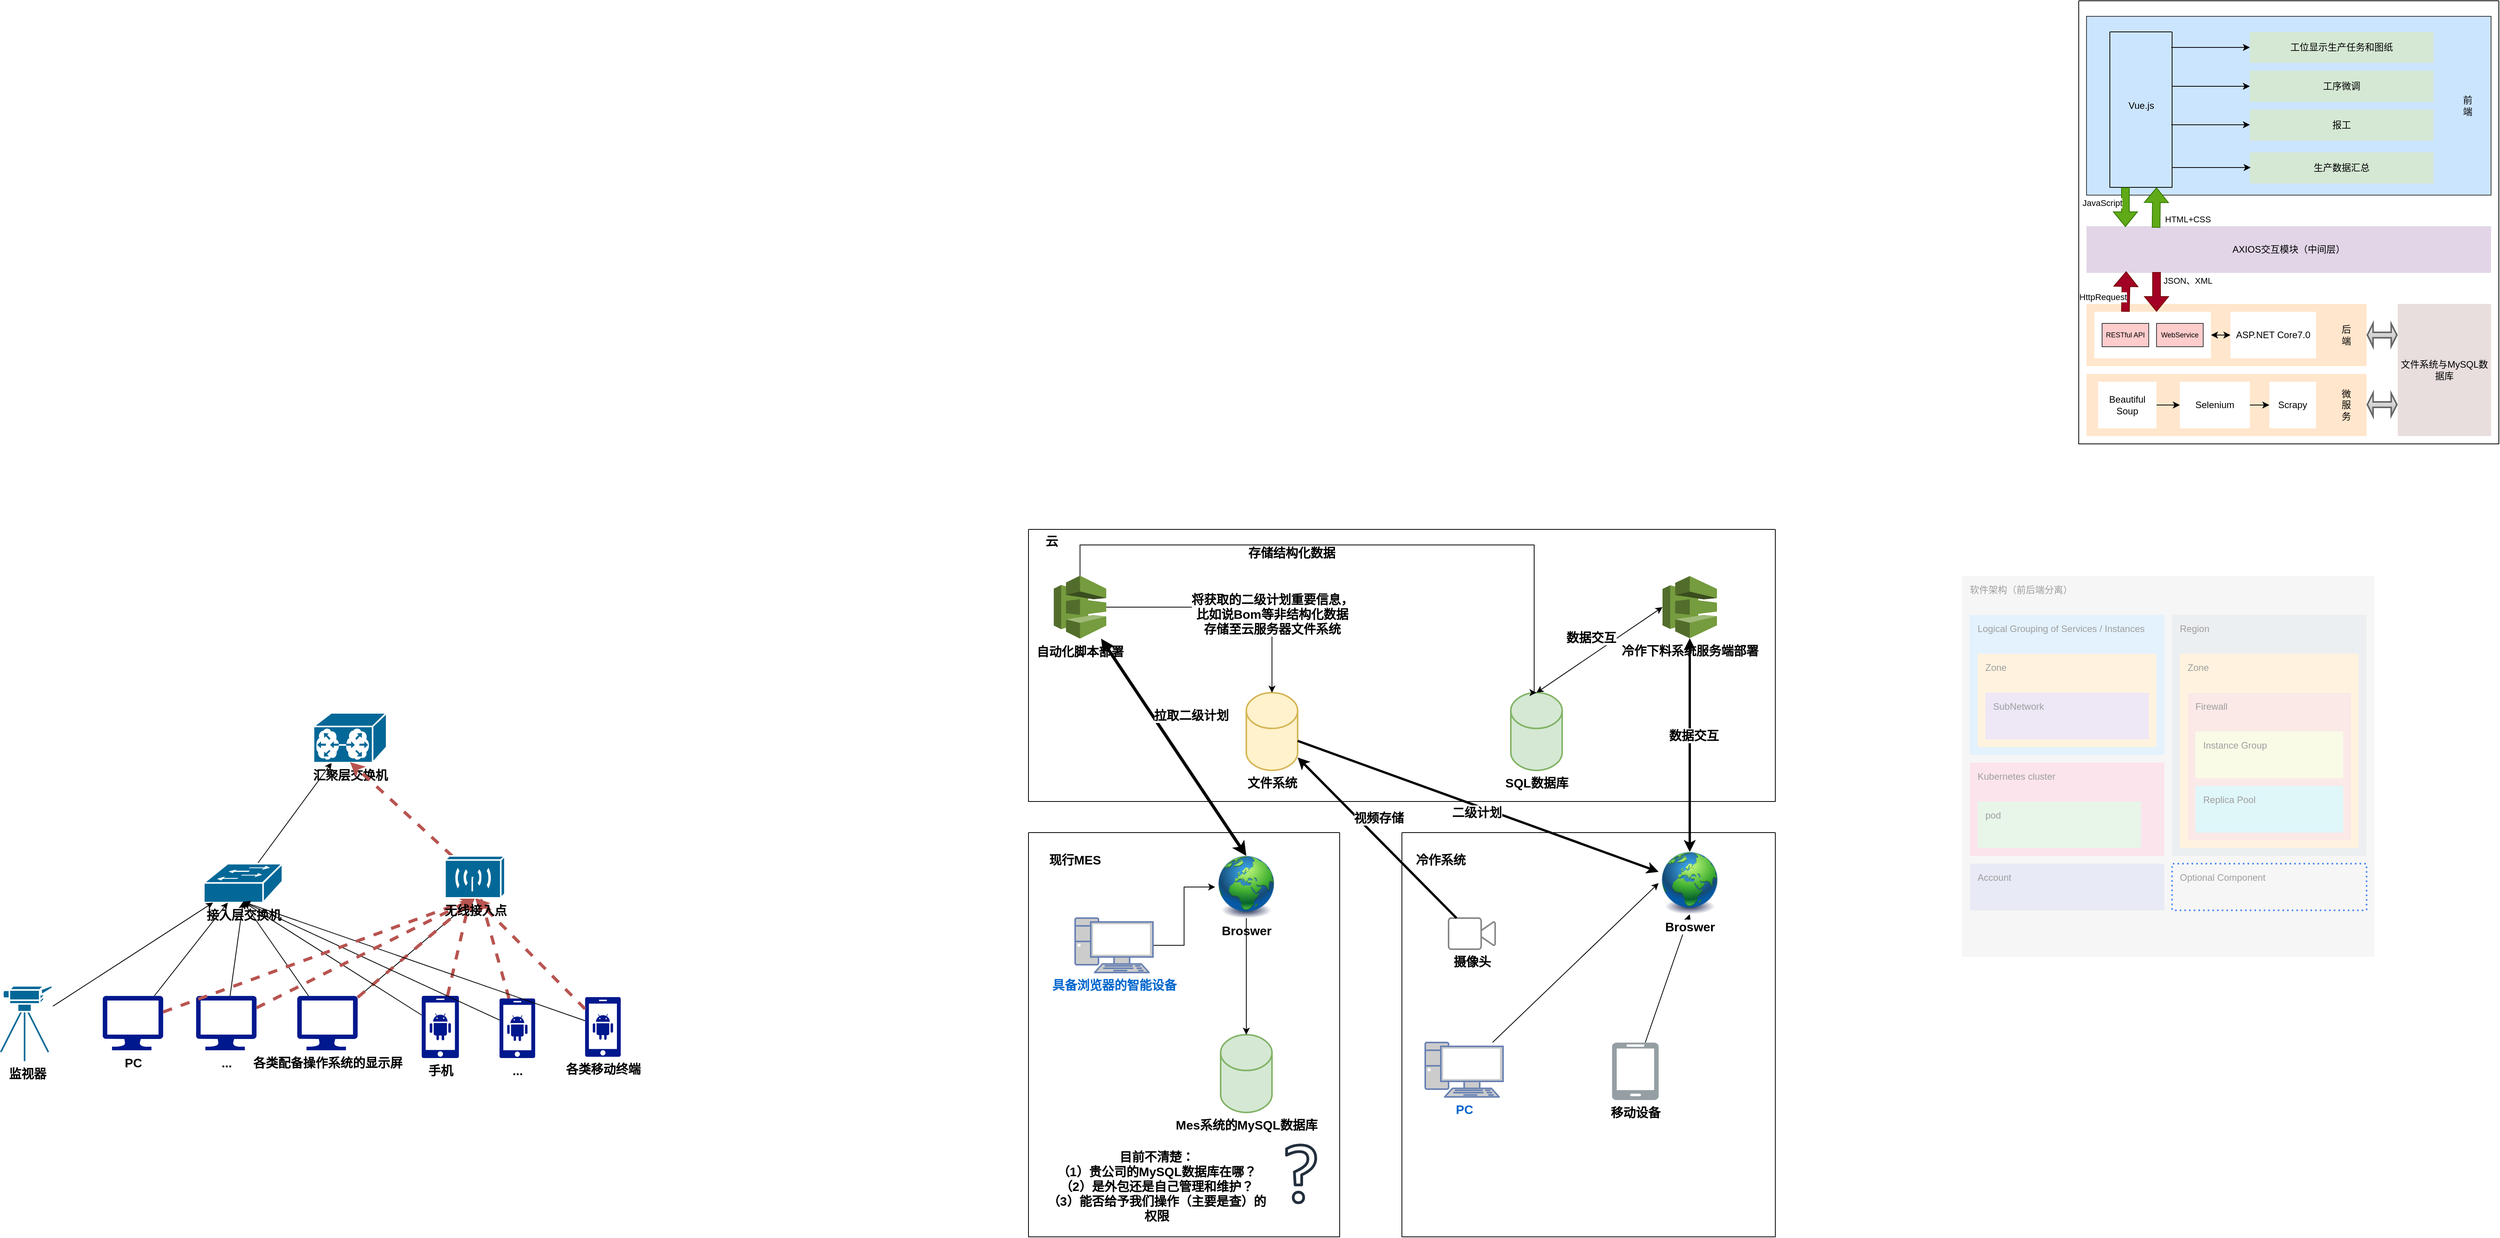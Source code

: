 <mxfile version="22.1.18" type="github">
  <diagram name="第 1 页" id="4IFOPBYyILPmVdFlVZ0o">
    <mxGraphModel dx="2827" dy="1868" grid="1" gridSize="10" guides="1" tooltips="1" connect="1" arrows="1" fold="1" page="1" pageScale="1" pageWidth="827" pageHeight="1169" math="0" shadow="0">
      <root>
        <mxCell id="0" />
        <mxCell id="1" parent="0" />
        <mxCell id="qmQETzFxq6Im5JeFmhBt-4" value="" style="swimlane;startSize=0;fontSize=16;fontStyle=1" parent="1" vertex="1">
          <mxGeometry x="80" y="90" width="960" height="350" as="geometry" />
        </mxCell>
        <mxCell id="qmQETzFxq6Im5JeFmhBt-2" value="&lt;font style=&quot;font-size: 16px;&quot;&gt;&lt;span style=&quot;font-size: 16px;&quot;&gt;云&lt;/span&gt;&lt;/font&gt;" style="text;html=1;strokeColor=none;fillColor=none;align=center;verticalAlign=middle;whiteSpace=wrap;rounded=0;fontSize=16;fontStyle=1" parent="qmQETzFxq6Im5JeFmhBt-4" vertex="1">
          <mxGeometry x="10" width="40" height="30" as="geometry" />
        </mxCell>
        <mxCell id="qmQETzFxq6Im5JeFmhBt-46" value="文件系统" style="shape=mxgraph.cisco.storage.relational_database;sketch=0;html=1;pointerEvents=1;dashed=0;fillColor=#fff2cc;strokeColor=#d6b656;strokeWidth=2;verticalLabelPosition=bottom;verticalAlign=top;align=center;outlineConnect=0;fontSize=16;fontStyle=1" parent="qmQETzFxq6Im5JeFmhBt-4" vertex="1">
          <mxGeometry x="280" y="210" width="66" height="100" as="geometry" />
        </mxCell>
        <mxCell id="qmQETzFxq6Im5JeFmhBt-47" value="SQL数据库" style="shape=mxgraph.cisco.storage.relational_database;sketch=0;html=1;pointerEvents=1;dashed=0;fillColor=#d5e8d4;strokeColor=#82b366;strokeWidth=2;verticalLabelPosition=bottom;verticalAlign=top;align=center;outlineConnect=0;fontSize=16;fontStyle=1" parent="qmQETzFxq6Im5JeFmhBt-4" vertex="1">
          <mxGeometry x="620" y="210" width="66" height="100" as="geometry" />
        </mxCell>
        <mxCell id="qmQETzFxq6Im5JeFmhBt-67" style="edgeStyle=orthogonalEdgeStyle;rounded=0;orthogonalLoop=1;jettySize=auto;html=1;fontSize=16;fontStyle=1" parent="qmQETzFxq6Im5JeFmhBt-4" source="qmQETzFxq6Im5JeFmhBt-59" target="qmQETzFxq6Im5JeFmhBt-46" edge="1">
          <mxGeometry relative="1" as="geometry" />
        </mxCell>
        <mxCell id="qmQETzFxq6Im5JeFmhBt-68" value="将获取的二级计划重要信息，&lt;br style=&quot;font-size: 16px;&quot;&gt;比如说Bom等非结构化数据&lt;br style=&quot;font-size: 16px;&quot;&gt;存储至云服务器文件系统" style="edgeLabel;html=1;align=center;verticalAlign=middle;resizable=0;points=[];fontSize=16;fontStyle=1" parent="qmQETzFxq6Im5JeFmhBt-67" vertex="1" connectable="0">
          <mxGeometry x="0.2" y="-2" relative="1" as="geometry">
            <mxPoint x="19" y="7" as="offset" />
          </mxGeometry>
        </mxCell>
        <mxCell id="qmQETzFxq6Im5JeFmhBt-59" value="自动化脚本部署" style="outlineConnect=0;dashed=0;verticalLabelPosition=bottom;verticalAlign=top;align=center;html=1;shape=mxgraph.aws3.codedeploy;fillColor=#759C3E;gradientColor=none;fontSize=16;fontStyle=1" parent="qmQETzFxq6Im5JeFmhBt-4" vertex="1">
          <mxGeometry x="32.5" y="59.5" width="67.5" height="81" as="geometry" />
        </mxCell>
        <mxCell id="qmQETzFxq6Im5JeFmhBt-69" style="edgeStyle=orthogonalEdgeStyle;rounded=0;orthogonalLoop=1;jettySize=auto;html=1;entryX=0.5;entryY=0;entryDx=0;entryDy=0;entryPerimeter=0;fontSize=16;fontStyle=1" parent="qmQETzFxq6Im5JeFmhBt-4" source="qmQETzFxq6Im5JeFmhBt-59" target="qmQETzFxq6Im5JeFmhBt-47" edge="1">
          <mxGeometry relative="1" as="geometry">
            <Array as="points">
              <mxPoint x="66" y="20" />
              <mxPoint x="650" y="20" />
              <mxPoint x="650" y="210" />
            </Array>
          </mxGeometry>
        </mxCell>
        <mxCell id="qmQETzFxq6Im5JeFmhBt-70" value="存储结构化数据" style="edgeLabel;html=1;align=center;verticalAlign=middle;resizable=0;points=[];fontSize=16;fontStyle=1" parent="qmQETzFxq6Im5JeFmhBt-69" vertex="1" connectable="0">
          <mxGeometry x="-0.195" y="-5" relative="1" as="geometry">
            <mxPoint x="-18" y="5" as="offset" />
          </mxGeometry>
        </mxCell>
        <mxCell id="qmQETzFxq6Im5JeFmhBt-89" value="冷作下料系统服务端部署" style="outlineConnect=0;dashed=0;verticalLabelPosition=bottom;verticalAlign=top;align=center;html=1;shape=mxgraph.aws3.codedeploy;fillColor=#759C3E;gradientColor=none;fontSize=16;fontStyle=1" parent="qmQETzFxq6Im5JeFmhBt-4" vertex="1">
          <mxGeometry x="815" y="60" width="70" height="80" as="geometry" />
        </mxCell>
        <mxCell id="qmQETzFxq6Im5JeFmhBt-90" value="" style="endArrow=classic;startArrow=classic;html=1;rounded=0;entryX=0;entryY=0.5;entryDx=0;entryDy=0;entryPerimeter=0;exitX=0.5;exitY=0;exitDx=0;exitDy=0;exitPerimeter=0;strokeWidth=1;fontSize=16;fontStyle=1" parent="qmQETzFxq6Im5JeFmhBt-4" source="qmQETzFxq6Im5JeFmhBt-47" target="qmQETzFxq6Im5JeFmhBt-89" edge="1">
          <mxGeometry width="100" height="100" relative="1" as="geometry">
            <mxPoint x="380" y="240" as="sourcePoint" />
            <mxPoint x="480" y="140" as="targetPoint" />
          </mxGeometry>
        </mxCell>
        <mxCell id="qmQETzFxq6Im5JeFmhBt-91" value="数据交互" style="edgeLabel;html=1;align=center;verticalAlign=middle;resizable=0;points=[];fontSize=16;fontStyle=1" parent="qmQETzFxq6Im5JeFmhBt-90" vertex="1" connectable="0">
          <mxGeometry x="0.041" y="3" relative="1" as="geometry">
            <mxPoint x="-13" y="-11" as="offset" />
          </mxGeometry>
        </mxCell>
        <mxCell id="qmQETzFxq6Im5JeFmhBt-7" value="" style="swimlane;startSize=0;fontSize=16;fontStyle=1" parent="1" vertex="1">
          <mxGeometry x="80" y="480" width="400" height="520" as="geometry" />
        </mxCell>
        <mxCell id="qmQETzFxq6Im5JeFmhBt-8" value="&lt;span style=&quot;font-size: 16px;&quot;&gt;&lt;span style=&quot;font-size: 16px;&quot;&gt;现行MES&lt;/span&gt;&lt;/span&gt;" style="text;html=1;strokeColor=none;fillColor=none;align=center;verticalAlign=middle;whiteSpace=wrap;rounded=0;fontSize=16;fontStyle=1" parent="qmQETzFxq6Im5JeFmhBt-7" vertex="1">
          <mxGeometry x="20" y="20" width="80" height="30" as="geometry" />
        </mxCell>
        <mxCell id="qmQETzFxq6Im5JeFmhBt-50" style="edgeStyle=orthogonalEdgeStyle;rounded=0;orthogonalLoop=1;jettySize=auto;html=1;fontSize=16;fontStyle=1" parent="qmQETzFxq6Im5JeFmhBt-7" source="qmQETzFxq6Im5JeFmhBt-48" target="qmQETzFxq6Im5JeFmhBt-49" edge="1">
          <mxGeometry relative="1" as="geometry" />
        </mxCell>
        <mxCell id="qmQETzFxq6Im5JeFmhBt-48" value="具备浏览器的智能设备" style="fontColor=#0066CC;verticalAlign=top;verticalLabelPosition=bottom;labelPosition=center;align=center;html=1;outlineConnect=0;fillColor=#CCCCCC;strokeColor=#6881B3;gradientColor=none;gradientDirection=north;strokeWidth=2;shape=mxgraph.networks.pc;fontSize=16;fontStyle=1" parent="qmQETzFxq6Im5JeFmhBt-7" vertex="1">
          <mxGeometry x="60" y="110" width="100" height="70" as="geometry" />
        </mxCell>
        <mxCell id="qmQETzFxq6Im5JeFmhBt-49" value="Broswer" style="image;html=1;image=img/lib/clip_art/general/Earth_globe_128x128.png;fontSize=16;fontStyle=1" parent="qmQETzFxq6Im5JeFmhBt-7" vertex="1">
          <mxGeometry x="240" y="30" width="80" height="80" as="geometry" />
        </mxCell>
        <mxCell id="qmQETzFxq6Im5JeFmhBt-51" value="Mes系统的MySQL数据库" style="shape=mxgraph.cisco.storage.relational_database;sketch=0;html=1;pointerEvents=1;dashed=0;fillColor=#d5e8d4;strokeColor=#82b366;strokeWidth=2;verticalLabelPosition=bottom;verticalAlign=top;align=center;outlineConnect=0;fontSize=16;fontStyle=1" parent="qmQETzFxq6Im5JeFmhBt-7" vertex="1">
          <mxGeometry x="247" y="260" width="66" height="100" as="geometry" />
        </mxCell>
        <mxCell id="qmQETzFxq6Im5JeFmhBt-57" style="rounded=0;orthogonalLoop=1;jettySize=auto;html=1;fontSize=16;fontStyle=1" parent="qmQETzFxq6Im5JeFmhBt-7" source="qmQETzFxq6Im5JeFmhBt-49" target="qmQETzFxq6Im5JeFmhBt-51" edge="1">
          <mxGeometry relative="1" as="geometry" />
        </mxCell>
        <mxCell id="qmQETzFxq6Im5JeFmhBt-53" value="目前不清楚：&lt;br style=&quot;font-size: 16px;&quot;&gt;（1）贵公司的MySQL数据库在哪？（2）是外包还是自己管理和维护？&lt;br style=&quot;font-size: 16px;&quot;&gt;（3）能否给予我们操作（主要是查）的权限" style="text;html=1;strokeColor=none;fillColor=none;align=center;verticalAlign=middle;whiteSpace=wrap;rounded=0;fontSize=16;fontStyle=1" parent="qmQETzFxq6Im5JeFmhBt-7" vertex="1">
          <mxGeometry x="20" y="410" width="290" height="90" as="geometry" />
        </mxCell>
        <mxCell id="qmQETzFxq6Im5JeFmhBt-54" style="edgeStyle=orthogonalEdgeStyle;rounded=0;orthogonalLoop=1;jettySize=auto;html=1;exitX=0.5;exitY=1;exitDx=0;exitDy=0;fontSize=16;fontStyle=1" parent="qmQETzFxq6Im5JeFmhBt-7" source="qmQETzFxq6Im5JeFmhBt-53" target="qmQETzFxq6Im5JeFmhBt-53" edge="1">
          <mxGeometry relative="1" as="geometry" />
        </mxCell>
        <mxCell id="qmQETzFxq6Im5JeFmhBt-52" value="" style="sketch=0;outlineConnect=0;fontColor=#232F3E;gradientColor=none;fillColor=#232F3D;strokeColor=none;dashed=0;verticalLabelPosition=bottom;verticalAlign=top;align=center;html=1;fontSize=16;fontStyle=1;aspect=fixed;pointerEvents=1;shape=mxgraph.aws4.question;" parent="qmQETzFxq6Im5JeFmhBt-7" vertex="1">
          <mxGeometry x="330" y="400" width="41" height="78" as="geometry" />
        </mxCell>
        <mxCell id="qmQETzFxq6Im5JeFmhBt-9" value="" style="swimlane;startSize=0;fontSize=16;fontStyle=1" parent="1" vertex="1">
          <mxGeometry x="560" y="480" width="480" height="520" as="geometry" />
        </mxCell>
        <mxCell id="qmQETzFxq6Im5JeFmhBt-10" value="&lt;span style=&quot;font-size: 16px;&quot;&gt;&lt;span style=&quot;font-size: 16px;&quot;&gt;冷作系统&lt;/span&gt;&lt;/span&gt;" style="text;html=1;strokeColor=none;fillColor=none;align=center;verticalAlign=middle;whiteSpace=wrap;rounded=0;fontSize=16;fontStyle=1" parent="qmQETzFxq6Im5JeFmhBt-9" vertex="1">
          <mxGeometry x="10" y="20" width="80" height="30" as="geometry" />
        </mxCell>
        <mxCell id="qmQETzFxq6Im5JeFmhBt-74" style="rounded=0;orthogonalLoop=1;jettySize=auto;html=1;entryX=0;entryY=0.5;entryDx=0;entryDy=0;fontSize=16;fontStyle=1" parent="qmQETzFxq6Im5JeFmhBt-9" source="qmQETzFxq6Im5JeFmhBt-71" target="qmQETzFxq6Im5JeFmhBt-73" edge="1">
          <mxGeometry relative="1" as="geometry" />
        </mxCell>
        <mxCell id="qmQETzFxq6Im5JeFmhBt-71" value="PC" style="fontColor=#0066CC;verticalAlign=top;verticalLabelPosition=bottom;labelPosition=center;align=center;html=1;outlineConnect=0;fillColor=#CCCCCC;strokeColor=#6881B3;gradientColor=none;gradientDirection=north;strokeWidth=2;shape=mxgraph.networks.pc;fontSize=16;fontStyle=1" parent="qmQETzFxq6Im5JeFmhBt-9" vertex="1">
          <mxGeometry x="30" y="270" width="100" height="70" as="geometry" />
        </mxCell>
        <mxCell id="qmQETzFxq6Im5JeFmhBt-98" style="rounded=0;orthogonalLoop=1;jettySize=auto;html=1;entryX=0.5;entryY=1;entryDx=0;entryDy=0;fontSize=16;fontStyle=1" parent="qmQETzFxq6Im5JeFmhBt-9" source="qmQETzFxq6Im5JeFmhBt-72" target="qmQETzFxq6Im5JeFmhBt-73" edge="1">
          <mxGeometry relative="1" as="geometry" />
        </mxCell>
        <mxCell id="qmQETzFxq6Im5JeFmhBt-72" value="移动设备" style="verticalLabelPosition=bottom;html=1;verticalAlign=top;align=center;strokeColor=none;fillColor=#959fa3;shape=mxgraph.azure.mobile;pointerEvents=1;fontSize=16;fontStyle=1" parent="qmQETzFxq6Im5JeFmhBt-9" vertex="1">
          <mxGeometry x="270" y="270" width="60" height="74" as="geometry" />
        </mxCell>
        <mxCell id="qmQETzFxq6Im5JeFmhBt-73" value="Broswer" style="image;html=1;image=img/lib/clip_art/general/Earth_globe_128x128.png;fontSize=16;fontStyle=1" parent="qmQETzFxq6Im5JeFmhBt-9" vertex="1">
          <mxGeometry x="330" y="25" width="80" height="80" as="geometry" />
        </mxCell>
        <mxCell id="qmQETzFxq6Im5JeFmhBt-99" value="摄像头" style="html=1;verticalLabelPosition=bottom;align=center;labelBackgroundColor=#ffffff;verticalAlign=top;strokeWidth=2;strokeColor=#858585;shadow=0;dashed=0;shape=mxgraph.ios7.icons.video_conversation;fontSize=16;fontStyle=1" parent="qmQETzFxq6Im5JeFmhBt-9" vertex="1">
          <mxGeometry x="60" y="110" width="60" height="40" as="geometry" />
        </mxCell>
        <mxCell id="qmQETzFxq6Im5JeFmhBt-16" style="rounded=0;orthogonalLoop=1;jettySize=auto;html=1;fontSize=16;fontStyle=1" parent="1" source="qmQETzFxq6Im5JeFmhBt-13" target="qmQETzFxq6Im5JeFmhBt-14" edge="1">
          <mxGeometry relative="1" as="geometry" />
        </mxCell>
        <mxCell id="qmQETzFxq6Im5JeFmhBt-13" value="接入层交换机" style="shape=mxgraph.cisco.switches.workgroup_switch;sketch=0;html=1;pointerEvents=1;dashed=0;fillColor=#036897;strokeColor=#ffffff;strokeWidth=2;verticalLabelPosition=bottom;verticalAlign=top;align=center;outlineConnect=0;fontSize=16;fontStyle=1" parent="1" vertex="1">
          <mxGeometry x="-980" y="520" width="101" height="50" as="geometry" />
        </mxCell>
        <mxCell id="qmQETzFxq6Im5JeFmhBt-14" value="汇聚层交换机" style="shape=mxgraph.cisco.switches.content_service_switch_1100;sketch=0;html=1;pointerEvents=1;dashed=0;fillColor=#036897;strokeColor=#ffffff;strokeWidth=2;verticalLabelPosition=bottom;verticalAlign=top;align=center;outlineConnect=0;fontSize=16;fontStyle=1" parent="1" vertex="1">
          <mxGeometry x="-839" y="326" width="94" height="64" as="geometry" />
        </mxCell>
        <mxCell id="qmQETzFxq6Im5JeFmhBt-18" style="rounded=0;orthogonalLoop=1;jettySize=auto;html=1;entryX=0.5;entryY=0.99;entryDx=0;entryDy=0;entryPerimeter=0;dashed=1;fillColor=#f8cecc;strokeColor=#b85450;strokeWidth=4;fontSize=16;fontStyle=1" parent="1" source="qmQETzFxq6Im5JeFmhBt-17" target="qmQETzFxq6Im5JeFmhBt-14" edge="1">
          <mxGeometry relative="1" as="geometry" />
        </mxCell>
        <mxCell id="qmQETzFxq6Im5JeFmhBt-29" style="rounded=0;orthogonalLoop=1;jettySize=auto;html=1;fontSize=16;fontStyle=1" parent="1" source="qmQETzFxq6Im5JeFmhBt-20" target="qmQETzFxq6Im5JeFmhBt-13" edge="1">
          <mxGeometry relative="1" as="geometry" />
        </mxCell>
        <mxCell id="qmQETzFxq6Im5JeFmhBt-20" value="PC" style="sketch=0;aspect=fixed;pointerEvents=1;shadow=0;dashed=0;html=1;strokeColor=none;labelPosition=center;verticalLabelPosition=bottom;verticalAlign=top;align=center;fillColor=#00188D;shape=mxgraph.azure.computer;fontSize=16;fontStyle=1" parent="1" vertex="1">
          <mxGeometry x="-1110" y="690" width="77.78" height="70" as="geometry" />
        </mxCell>
        <mxCell id="qmQETzFxq6Im5JeFmhBt-21" value="各类配备操作系统的显示屏" style="sketch=0;aspect=fixed;pointerEvents=1;shadow=0;dashed=0;html=1;strokeColor=none;labelPosition=center;verticalLabelPosition=bottom;verticalAlign=top;align=center;fillColor=#00188D;shape=mxgraph.azure.computer;fontSize=16;fontStyle=1" parent="1" vertex="1">
          <mxGeometry x="-860" y="690" width="77.78" height="70" as="geometry" />
        </mxCell>
        <mxCell id="qmQETzFxq6Im5JeFmhBt-22" value="&lt;font style=&quot;font-size: 16px;&quot;&gt;&lt;span style=&quot;font-size: 16px;&quot;&gt;...&lt;/span&gt;&lt;/font&gt;" style="sketch=0;aspect=fixed;pointerEvents=1;shadow=0;dashed=0;html=1;strokeColor=none;labelPosition=center;verticalLabelPosition=bottom;verticalAlign=top;align=center;fillColor=#00188D;shape=mxgraph.azure.computer;fontSize=16;fontStyle=1" parent="1" vertex="1">
          <mxGeometry x="-990" y="690.0" width="77.78" height="70" as="geometry" />
        </mxCell>
        <mxCell id="qmQETzFxq6Im5JeFmhBt-34" style="rounded=0;orthogonalLoop=1;jettySize=auto;html=1;dashed=1;fillColor=#f8cecc;strokeColor=#b85450;strokeWidth=4;fontSize=16;fontStyle=1" parent="1" source="qmQETzFxq6Im5JeFmhBt-23" target="qmQETzFxq6Im5JeFmhBt-17" edge="1">
          <mxGeometry relative="1" as="geometry" />
        </mxCell>
        <mxCell id="qmQETzFxq6Im5JeFmhBt-23" value="手机" style="sketch=0;aspect=fixed;pointerEvents=1;shadow=0;dashed=0;html=1;strokeColor=none;labelPosition=center;verticalLabelPosition=bottom;verticalAlign=top;align=center;fillColor=#00188D;shape=mxgraph.mscae.enterprise.android_phone;fontSize=16;fontStyle=1" parent="1" vertex="1">
          <mxGeometry x="-700" y="690" width="48" height="80" as="geometry" />
        </mxCell>
        <mxCell id="qmQETzFxq6Im5JeFmhBt-35" style="rounded=0;orthogonalLoop=1;jettySize=auto;html=1;dashed=1;fillColor=#f8cecc;strokeColor=#b85450;strokeWidth=4;fontSize=16;fontStyle=1" parent="1" source="qmQETzFxq6Im5JeFmhBt-24" target="qmQETzFxq6Im5JeFmhBt-17" edge="1">
          <mxGeometry relative="1" as="geometry" />
        </mxCell>
        <mxCell id="qmQETzFxq6Im5JeFmhBt-24" value="..." style="sketch=0;aspect=fixed;pointerEvents=1;shadow=0;dashed=0;html=1;strokeColor=none;labelPosition=center;verticalLabelPosition=bottom;verticalAlign=top;align=center;fillColor=#00188D;shape=mxgraph.mscae.enterprise.android_phone;fontStyle=1;fontSize=16;" parent="1" vertex="1">
          <mxGeometry x="-600" y="693.33" width="46" height="76.67" as="geometry" />
        </mxCell>
        <mxCell id="qmQETzFxq6Im5JeFmhBt-25" value="各类移动终端" style="sketch=0;aspect=fixed;pointerEvents=1;shadow=0;dashed=0;html=1;strokeColor=none;labelPosition=center;verticalLabelPosition=bottom;verticalAlign=top;align=center;fillColor=#00188D;shape=mxgraph.mscae.enterprise.android_phone;fontSize=16;fontStyle=1" parent="1" vertex="1">
          <mxGeometry x="-490" y="691.67" width="46" height="76.67" as="geometry" />
        </mxCell>
        <mxCell id="qmQETzFxq6Im5JeFmhBt-30" style="rounded=0;orthogonalLoop=1;jettySize=auto;html=1;entryX=0.5;entryY=0.98;entryDx=0;entryDy=0;entryPerimeter=0;fontSize=16;fontStyle=1" parent="1" source="qmQETzFxq6Im5JeFmhBt-22" target="qmQETzFxq6Im5JeFmhBt-13" edge="1">
          <mxGeometry relative="1" as="geometry" />
        </mxCell>
        <mxCell id="qmQETzFxq6Im5JeFmhBt-31" style="rounded=0;orthogonalLoop=1;jettySize=auto;html=1;entryX=0.5;entryY=0.98;entryDx=0;entryDy=0;entryPerimeter=0;fontSize=16;fontStyle=1" parent="1" source="qmQETzFxq6Im5JeFmhBt-21" target="qmQETzFxq6Im5JeFmhBt-13" edge="1">
          <mxGeometry relative="1" as="geometry" />
        </mxCell>
        <mxCell id="qmQETzFxq6Im5JeFmhBt-32" style="rounded=0;orthogonalLoop=1;jettySize=auto;html=1;entryX=0.5;entryY=1;entryDx=0;entryDy=0;entryPerimeter=0;fontSize=16;fontStyle=1" parent="1" source="qmQETzFxq6Im5JeFmhBt-21" target="qmQETzFxq6Im5JeFmhBt-17" edge="1">
          <mxGeometry relative="1" as="geometry" />
        </mxCell>
        <mxCell id="qmQETzFxq6Im5JeFmhBt-33" style="rounded=0;orthogonalLoop=1;jettySize=auto;html=1;entryX=0.5;entryY=1;entryDx=0;entryDy=0;entryPerimeter=0;dashed=1;fillColor=#f8cecc;strokeColor=#b85450;strokeWidth=4;fontSize=16;fontStyle=1" parent="1" source="qmQETzFxq6Im5JeFmhBt-21" target="qmQETzFxq6Im5JeFmhBt-17" edge="1">
          <mxGeometry relative="1" as="geometry" />
        </mxCell>
        <mxCell id="qmQETzFxq6Im5JeFmhBt-36" style="rounded=0;orthogonalLoop=1;jettySize=auto;html=1;entryX=0.5;entryY=1;entryDx=0;entryDy=0;entryPerimeter=0;dashed=1;fillColor=#f8cecc;strokeColor=#b85450;strokeWidth=4;fontSize=16;fontStyle=1" parent="1" source="qmQETzFxq6Im5JeFmhBt-25" target="qmQETzFxq6Im5JeFmhBt-17" edge="1">
          <mxGeometry relative="1" as="geometry" />
        </mxCell>
        <mxCell id="qmQETzFxq6Im5JeFmhBt-37" style="rounded=0;orthogonalLoop=1;jettySize=auto;html=1;entryX=0.5;entryY=0.98;entryDx=0;entryDy=0;entryPerimeter=0;fontSize=16;fontStyle=1" parent="1" source="qmQETzFxq6Im5JeFmhBt-25" target="qmQETzFxq6Im5JeFmhBt-13" edge="1">
          <mxGeometry relative="1" as="geometry" />
        </mxCell>
        <mxCell id="qmQETzFxq6Im5JeFmhBt-39" style="rounded=0;orthogonalLoop=1;jettySize=auto;html=1;entryX=0.5;entryY=0.98;entryDx=0;entryDy=0;entryPerimeter=0;fontSize=16;fontStyle=1" parent="1" source="qmQETzFxq6Im5JeFmhBt-24" target="qmQETzFxq6Im5JeFmhBt-13" edge="1">
          <mxGeometry relative="1" as="geometry" />
        </mxCell>
        <mxCell id="qmQETzFxq6Im5JeFmhBt-40" style="rounded=0;orthogonalLoop=1;jettySize=auto;html=1;entryX=0.5;entryY=0.98;entryDx=0;entryDy=0;entryPerimeter=0;fontSize=16;fontStyle=1" parent="1" source="qmQETzFxq6Im5JeFmhBt-23" target="qmQETzFxq6Im5JeFmhBt-13" edge="1">
          <mxGeometry relative="1" as="geometry" />
        </mxCell>
        <mxCell id="qmQETzFxq6Im5JeFmhBt-41" style="rounded=0;orthogonalLoop=1;jettySize=auto;html=1;entryX=0.5;entryY=1;entryDx=0;entryDy=0;entryPerimeter=0;dashed=1;fillColor=#f8cecc;strokeColor=#b85450;strokeWidth=4;fontSize=16;fontStyle=1" parent="1" source="qmQETzFxq6Im5JeFmhBt-22" target="qmQETzFxq6Im5JeFmhBt-17" edge="1">
          <mxGeometry relative="1" as="geometry" />
        </mxCell>
        <mxCell id="qmQETzFxq6Im5JeFmhBt-42" style="rounded=0;orthogonalLoop=1;jettySize=auto;html=1;entryX=0.5;entryY=1;entryDx=0;entryDy=0;entryPerimeter=0;dashed=1;fillColor=#f8cecc;strokeColor=#b85450;strokeWidth=4;fontSize=16;fontStyle=1" parent="1" source="qmQETzFxq6Im5JeFmhBt-20" target="qmQETzFxq6Im5JeFmhBt-17" edge="1">
          <mxGeometry relative="1" as="geometry" />
        </mxCell>
        <mxCell id="qmQETzFxq6Im5JeFmhBt-43" value="监视器" style="shape=mxgraph.cisco.computers_and_peripherals.video_camera;sketch=0;html=1;pointerEvents=1;dashed=0;fillColor=#036897;strokeColor=#ffffff;strokeWidth=2;verticalLabelPosition=bottom;verticalAlign=top;align=center;outlineConnect=0;fontSize=16;fontStyle=1" parent="1" vertex="1">
          <mxGeometry x="-1241" y="676" width="67" height="98" as="geometry" />
        </mxCell>
        <mxCell id="qmQETzFxq6Im5JeFmhBt-44" style="rounded=0;orthogonalLoop=1;jettySize=auto;html=1;fontSize=16;fontStyle=1" parent="1" source="qmQETzFxq6Im5JeFmhBt-43" target="qmQETzFxq6Im5JeFmhBt-13" edge="1">
          <mxGeometry relative="1" as="geometry" />
        </mxCell>
        <mxCell id="qmQETzFxq6Im5JeFmhBt-17" value="&lt;font style=&quot;font-size: 16px;&quot;&gt;&lt;span style=&quot;font-size: 16px;&quot;&gt;无线接入点&lt;/span&gt;&lt;/font&gt;" style="shape=mxgraph.cisco.wireless.wireless_transport;sketch=0;html=1;pointerEvents=1;dashed=0;fillColor=#036897;strokeColor=#ffffff;strokeWidth=2;verticalLabelPosition=bottom;verticalAlign=top;align=center;outlineConnect=0;fontSize=16;fontStyle=1" parent="1" vertex="1">
          <mxGeometry x="-670" y="510" width="77" height="54" as="geometry" />
        </mxCell>
        <mxCell id="qmQETzFxq6Im5JeFmhBt-60" style="rounded=0;orthogonalLoop=1;jettySize=auto;html=1;strokeWidth=4;entryX=0.5;entryY=0;entryDx=0;entryDy=0;startArrow=classic;startFill=1;fontSize=16;fontStyle=1" parent="1" source="qmQETzFxq6Im5JeFmhBt-59" target="qmQETzFxq6Im5JeFmhBt-49" edge="1">
          <mxGeometry relative="1" as="geometry" />
        </mxCell>
        <mxCell id="qmQETzFxq6Im5JeFmhBt-61" value="拉取二级计划" style="edgeLabel;html=1;align=center;verticalAlign=middle;resizable=0;points=[];fontSize=16;fontStyle=1" parent="qmQETzFxq6Im5JeFmhBt-60" vertex="1" connectable="0">
          <mxGeometry x="-0.023" y="2" relative="1" as="geometry">
            <mxPoint x="23" y="-37" as="offset" />
          </mxGeometry>
        </mxCell>
        <mxCell id="qmQETzFxq6Im5JeFmhBt-93" style="rounded=0;orthogonalLoop=1;jettySize=auto;html=1;entryX=0.5;entryY=0;entryDx=0;entryDy=0;strokeWidth=3;startArrow=classic;startFill=1;fontSize=16;fontStyle=1" parent="1" source="qmQETzFxq6Im5JeFmhBt-89" target="qmQETzFxq6Im5JeFmhBt-73" edge="1">
          <mxGeometry relative="1" as="geometry" />
        </mxCell>
        <mxCell id="qmQETzFxq6Im5JeFmhBt-97" value="数据交互" style="edgeLabel;html=1;align=center;verticalAlign=middle;resizable=0;points=[];fontSize=16;fontStyle=1" parent="qmQETzFxq6Im5JeFmhBt-93" vertex="1" connectable="0">
          <mxGeometry x="-0.086" y="5" relative="1" as="geometry">
            <mxPoint y="-1" as="offset" />
          </mxGeometry>
        </mxCell>
        <mxCell id="qmQETzFxq6Im5JeFmhBt-95" style="rounded=0;orthogonalLoop=1;jettySize=auto;html=1;strokeWidth=3;fontSize=16;fontStyle=1" parent="1" source="qmQETzFxq6Im5JeFmhBt-46" target="qmQETzFxq6Im5JeFmhBt-73" edge="1">
          <mxGeometry relative="1" as="geometry" />
        </mxCell>
        <mxCell id="qmQETzFxq6Im5JeFmhBt-96" value="二级计划" style="edgeLabel;html=1;align=center;verticalAlign=middle;resizable=0;points=[];fontSize=16;fontStyle=1" parent="qmQETzFxq6Im5JeFmhBt-95" vertex="1" connectable="0">
          <mxGeometry x="-0.302" y="-4" relative="1" as="geometry">
            <mxPoint x="69" y="29" as="offset" />
          </mxGeometry>
        </mxCell>
        <mxCell id="qmQETzFxq6Im5JeFmhBt-100" style="rounded=0;orthogonalLoop=1;jettySize=auto;html=1;strokeWidth=3;fontSize=16;fontStyle=1" parent="1" source="qmQETzFxq6Im5JeFmhBt-99" target="qmQETzFxq6Im5JeFmhBt-46" edge="1">
          <mxGeometry relative="1" as="geometry" />
        </mxCell>
        <mxCell id="qmQETzFxq6Im5JeFmhBt-101" value="视频存储" style="edgeLabel;html=1;align=center;verticalAlign=middle;resizable=0;points=[];fontSize=16;fontStyle=1" parent="qmQETzFxq6Im5JeFmhBt-100" vertex="1" connectable="0">
          <mxGeometry x="0.333" y="6" relative="1" as="geometry">
            <mxPoint x="40" y="4" as="offset" />
          </mxGeometry>
        </mxCell>
        <mxCell id="q64CMzPY_aslYk7ZhOqc-1" value="软件架构（前后端分离）" style="sketch=0;points=[[0,0,0],[0.25,0,0],[0.5,0,0],[0.75,0,0],[1,0,0],[1,0.25,0],[1,0.5,0],[1,0.75,0],[1,1,0],[0.75,1,0],[0.5,1,0],[0.25,1,0],[0,1,0],[0,0.75,0],[0,0.5,0],[0,0.25,0]];rounded=1;absoluteArcSize=1;arcSize=2;html=1;strokeColor=none;gradientColor=none;shadow=0;dashed=0;fontSize=12;fontColor=#9E9E9E;align=left;verticalAlign=top;spacing=10;spacingTop=-4;whiteSpace=wrap;fillColor=#F6F6F6;" vertex="1" parent="1">
          <mxGeometry x="1280" y="150" width="530" height="490" as="geometry" />
        </mxCell>
        <mxCell id="q64CMzPY_aslYk7ZhOqc-2" value="Logical Grouping of Services / Instances" style="sketch=0;points=[[0,0,0],[0.25,0,0],[0.5,0,0],[0.75,0,0],[1,0,0],[1,0.25,0],[1,0.5,0],[1,0.75,0],[1,1,0],[0.75,1,0],[0.5,1,0],[0.25,1,0],[0,1,0],[0,0.75,0],[0,0.5,0],[0,0.25,0]];rounded=1;absoluteArcSize=1;arcSize=2;html=1;strokeColor=none;gradientColor=none;shadow=0;dashed=0;fontSize=12;fontColor=#9E9E9E;align=left;verticalAlign=top;spacing=10;spacingTop=-4;whiteSpace=wrap;fillColor=#E3F2FD;" vertex="1" parent="q64CMzPY_aslYk7ZhOqc-1">
          <mxGeometry width="250" height="180" relative="1" as="geometry">
            <mxPoint x="10" y="50" as="offset" />
          </mxGeometry>
        </mxCell>
        <mxCell id="q64CMzPY_aslYk7ZhOqc-3" value="Zone" style="sketch=0;points=[[0,0,0],[0.25,0,0],[0.5,0,0],[0.75,0,0],[1,0,0],[1,0.25,0],[1,0.5,0],[1,0.75,0],[1,1,0],[0.75,1,0],[0.5,1,0],[0.25,1,0],[0,1,0],[0,0.75,0],[0,0.5,0],[0,0.25,0]];rounded=1;absoluteArcSize=1;arcSize=2;html=1;strokeColor=none;gradientColor=none;shadow=0;dashed=0;fontSize=12;fontColor=#9E9E9E;align=left;verticalAlign=top;spacing=10;spacingTop=-4;whiteSpace=wrap;fillColor=#FFF3E0;" vertex="1" parent="q64CMzPY_aslYk7ZhOqc-2">
          <mxGeometry width="230" height="120" relative="1" as="geometry">
            <mxPoint x="10" y="50" as="offset" />
          </mxGeometry>
        </mxCell>
        <mxCell id="q64CMzPY_aslYk7ZhOqc-4" value="SubNetwork" style="sketch=0;points=[[0,0,0],[0.25,0,0],[0.5,0,0],[0.75,0,0],[1,0,0],[1,0.25,0],[1,0.5,0],[1,0.75,0],[1,1,0],[0.75,1,0],[0.5,1,0],[0.25,1,0],[0,1,0],[0,0.75,0],[0,0.5,0],[0,0.25,0]];rounded=1;absoluteArcSize=1;arcSize=2;html=1;strokeColor=none;gradientColor=none;shadow=0;dashed=0;fontSize=12;fontColor=#9E9E9E;align=left;verticalAlign=top;spacing=10;spacingTop=-4;whiteSpace=wrap;fillColor=#EDE7F6;" vertex="1" parent="q64CMzPY_aslYk7ZhOqc-3">
          <mxGeometry width="210" height="60" relative="1" as="geometry">
            <mxPoint x="10" y="50" as="offset" />
          </mxGeometry>
        </mxCell>
        <mxCell id="q64CMzPY_aslYk7ZhOqc-5" value="Kubernetes cluster" style="sketch=0;points=[[0,0,0],[0.25,0,0],[0.5,0,0],[0.75,0,0],[1,0,0],[1,0.25,0],[1,0.5,0],[1,0.75,0],[1,1,0],[0.75,1,0],[0.5,1,0],[0.25,1,0],[0,1,0],[0,0.75,0],[0,0.5,0],[0,0.25,0]];rounded=1;absoluteArcSize=1;arcSize=2;html=1;strokeColor=none;gradientColor=none;shadow=0;dashed=0;fontSize=12;fontColor=#9E9E9E;align=left;verticalAlign=top;spacing=10;spacingTop=-4;whiteSpace=wrap;fillColor=#FCE4EC;" vertex="1" parent="q64CMzPY_aslYk7ZhOqc-1">
          <mxGeometry width="250" height="120" relative="1" as="geometry">
            <mxPoint x="10" y="240" as="offset" />
          </mxGeometry>
        </mxCell>
        <mxCell id="q64CMzPY_aslYk7ZhOqc-6" value="pod" style="sketch=0;points=[[0,0,0],[0.25,0,0],[0.5,0,0],[0.75,0,0],[1,0,0],[1,0.25,0],[1,0.5,0],[1,0.75,0],[1,1,0],[0.75,1,0],[0.5,1,0],[0.25,1,0],[0,1,0],[0,0.75,0],[0,0.5,0],[0,0.25,0]];rounded=1;absoluteArcSize=1;arcSize=2;html=1;strokeColor=none;gradientColor=none;shadow=0;dashed=0;fontSize=12;fontColor=#9E9E9E;align=left;verticalAlign=top;spacing=10;spacingTop=-4;whiteSpace=wrap;fillColor=#E8F5E9;" vertex="1" parent="q64CMzPY_aslYk7ZhOqc-5">
          <mxGeometry width="210" height="60" relative="1" as="geometry">
            <mxPoint x="10" y="50" as="offset" />
          </mxGeometry>
        </mxCell>
        <mxCell id="q64CMzPY_aslYk7ZhOqc-7" value="Account" style="sketch=0;points=[[0,0,0],[0.25,0,0],[0.5,0,0],[0.75,0,0],[1,0,0],[1,0.25,0],[1,0.5,0],[1,0.75,0],[1,1,0],[0.75,1,0],[0.5,1,0],[0.25,1,0],[0,1,0],[0,0.75,0],[0,0.5,0],[0,0.25,0]];rounded=1;absoluteArcSize=1;arcSize=2;html=1;strokeColor=none;gradientColor=none;shadow=0;dashed=0;fontSize=12;fontColor=#9E9E9E;align=left;verticalAlign=top;spacing=10;spacingTop=-4;whiteSpace=wrap;fillColor=#E8EAF6;" vertex="1" parent="q64CMzPY_aslYk7ZhOqc-1">
          <mxGeometry width="250" height="60" relative="1" as="geometry">
            <mxPoint x="10" y="370" as="offset" />
          </mxGeometry>
        </mxCell>
        <mxCell id="q64CMzPY_aslYk7ZhOqc-8" value="Region" style="sketch=0;points=[[0,0,0],[0.25,0,0],[0.5,0,0],[0.75,0,0],[1,0,0],[1,0.25,0],[1,0.5,0],[1,0.75,0],[1,1,0],[0.75,1,0],[0.5,1,0],[0.25,1,0],[0,1,0],[0,0.75,0],[0,0.5,0],[0,0.25,0]];rounded=1;absoluteArcSize=1;arcSize=2;html=1;strokeColor=none;gradientColor=none;shadow=0;dashed=0;fontSize=12;fontColor=#9E9E9E;align=left;verticalAlign=top;spacing=10;spacingTop=-4;whiteSpace=wrap;fillColor=#ECEFF1;" vertex="1" parent="q64CMzPY_aslYk7ZhOqc-1">
          <mxGeometry width="250" height="310" relative="1" as="geometry">
            <mxPoint x="270" y="50" as="offset" />
          </mxGeometry>
        </mxCell>
        <mxCell id="q64CMzPY_aslYk7ZhOqc-9" value="Zone" style="sketch=0;points=[[0,0,0],[0.25,0,0],[0.5,0,0],[0.75,0,0],[1,0,0],[1,0.25,0],[1,0.5,0],[1,0.75,0],[1,1,0],[0.75,1,0],[0.5,1,0],[0.25,1,0],[0,1,0],[0,0.75,0],[0,0.5,0],[0,0.25,0]];rounded=1;absoluteArcSize=1;arcSize=2;html=1;strokeColor=none;gradientColor=none;shadow=0;dashed=0;fontSize=12;fontColor=#9E9E9E;align=left;verticalAlign=top;spacing=10;spacingTop=-4;whiteSpace=wrap;fillColor=#FFF3E0;" vertex="1" parent="q64CMzPY_aslYk7ZhOqc-8">
          <mxGeometry width="230" height="250" relative="1" as="geometry">
            <mxPoint x="10" y="50" as="offset" />
          </mxGeometry>
        </mxCell>
        <mxCell id="q64CMzPY_aslYk7ZhOqc-10" value="Firewall" style="sketch=0;points=[[0,0,0],[0.25,0,0],[0.5,0,0],[0.75,0,0],[1,0,0],[1,0.25,0],[1,0.5,0],[1,0.75,0],[1,1,0],[0.75,1,0],[0.5,1,0],[0.25,1,0],[0,1,0],[0,0.75,0],[0,0.5,0],[0,0.25,0]];rounded=1;absoluteArcSize=1;arcSize=2;html=1;strokeColor=none;gradientColor=none;shadow=0;dashed=0;fontSize=12;fontColor=#9E9E9E;align=left;verticalAlign=top;spacing=10;spacingTop=-4;whiteSpace=wrap;fillColor=#FBE9E7;" vertex="1" parent="q64CMzPY_aslYk7ZhOqc-9">
          <mxGeometry width="210" height="190" relative="1" as="geometry">
            <mxPoint x="10" y="50" as="offset" />
          </mxGeometry>
        </mxCell>
        <mxCell id="q64CMzPY_aslYk7ZhOqc-11" value="Instance Group" style="sketch=0;points=[[0,0,0],[0.25,0,0],[0.5,0,0],[0.75,0,0],[1,0,0],[1,0.25,0],[1,0.5,0],[1,0.75,0],[1,1,0],[0.75,1,0],[0.5,1,0],[0.25,1,0],[0,1,0],[0,0.75,0],[0,0.5,0],[0,0.25,0]];rounded=1;absoluteArcSize=1;arcSize=2;html=1;strokeColor=none;gradientColor=none;shadow=0;dashed=0;fontSize=12;fontColor=#9E9E9E;align=left;verticalAlign=top;spacing=10;spacingTop=-4;whiteSpace=wrap;fillColor=#F9FBE7;" vertex="1" parent="q64CMzPY_aslYk7ZhOqc-10">
          <mxGeometry width="190" height="60" relative="1" as="geometry">
            <mxPoint x="10" y="50" as="offset" />
          </mxGeometry>
        </mxCell>
        <mxCell id="q64CMzPY_aslYk7ZhOqc-12" value="Replica Pool" style="sketch=0;points=[[0,0,0],[0.25,0,0],[0.5,0,0],[0.75,0,0],[1,0,0],[1,0.25,0],[1,0.5,0],[1,0.75,0],[1,1,0],[0.75,1,0],[0.5,1,0],[0.25,1,0],[0,1,0],[0,0.75,0],[0,0.5,0],[0,0.25,0]];rounded=1;absoluteArcSize=1;arcSize=2;html=1;strokeColor=none;gradientColor=none;shadow=0;dashed=0;fontSize=12;fontColor=#9E9E9E;align=left;verticalAlign=top;spacing=10;spacingTop=-4;whiteSpace=wrap;fillColor=#E0F7FA;" vertex="1" parent="q64CMzPY_aslYk7ZhOqc-10">
          <mxGeometry width="190" height="60" relative="1" as="geometry">
            <mxPoint x="10" y="120" as="offset" />
          </mxGeometry>
        </mxCell>
        <mxCell id="q64CMzPY_aslYk7ZhOqc-13" value="Optional Component" style="rounded=1;absoluteArcSize=1;arcSize=2;html=1;strokeColor=none;gradientColor=none;shadow=0;dashed=1;strokeColor=#4284F3;fontSize=12;fontColor=#9E9E9E;align=left;verticalAlign=top;spacing=10;spacingTop=-4;fillColor=none;dashPattern=1 2;strokeWidth=2;" vertex="1" parent="q64CMzPY_aslYk7ZhOqc-1">
          <mxGeometry width="250" height="60" relative="1" as="geometry">
            <mxPoint x="270" y="370" as="offset" />
          </mxGeometry>
        </mxCell>
        <mxCell id="q64CMzPY_aslYk7ZhOqc-14" value="" style="swimlane;startSize=0;fillColor=#dacece;" vertex="1" parent="1">
          <mxGeometry x="1430" y="-590" width="540" height="570" as="geometry" />
        </mxCell>
        <mxCell id="q64CMzPY_aslYk7ZhOqc-43" value="" style="rounded=0;whiteSpace=wrap;html=1;fillColor=#ffe6cc;strokeColor=none;" vertex="1" parent="q64CMzPY_aslYk7ZhOqc-14">
          <mxGeometry x="10" y="480" width="360" height="80" as="geometry" />
        </mxCell>
        <mxCell id="q64CMzPY_aslYk7ZhOqc-41" value="" style="rounded=0;whiteSpace=wrap;html=1;fillColor=#ffe6cc;strokeColor=none;" vertex="1" parent="q64CMzPY_aslYk7ZhOqc-14">
          <mxGeometry x="10" y="390" width="360" height="80" as="geometry" />
        </mxCell>
        <mxCell id="q64CMzPY_aslYk7ZhOqc-39" value="" style="rounded=0;whiteSpace=wrap;html=1;fillColor=#CCE5FF;strokeColor=#36393d;" vertex="1" parent="q64CMzPY_aslYk7ZhOqc-14">
          <mxGeometry x="10" y="20" width="520" height="230" as="geometry" />
        </mxCell>
        <mxCell id="q64CMzPY_aslYk7ZhOqc-17" value="" style="swimlane;startSize=0;" vertex="1" parent="q64CMzPY_aslYk7ZhOqc-14">
          <mxGeometry x="40" y="40" width="80" height="200" as="geometry" />
        </mxCell>
        <mxCell id="q64CMzPY_aslYk7ZhOqc-19" value="Vue.js" style="text;html=1;align=center;verticalAlign=middle;resizable=0;points=[];autosize=1;strokeColor=none;fillColor=none;" vertex="1" parent="q64CMzPY_aslYk7ZhOqc-17">
          <mxGeometry x="10" y="80" width="60" height="30" as="geometry" />
        </mxCell>
        <mxCell id="q64CMzPY_aslYk7ZhOqc-20" value="工位显示生产任务和图纸" style="rounded=0;whiteSpace=wrap;html=1;fillColor=#d5e8d4;strokeColor=none;" vertex="1" parent="q64CMzPY_aslYk7ZhOqc-14">
          <mxGeometry x="220" y="40" width="236" height="40" as="geometry" />
        </mxCell>
        <mxCell id="q64CMzPY_aslYk7ZhOqc-21" value="工序微调" style="rounded=0;whiteSpace=wrap;html=1;fillColor=#d5e8d4;strokeColor=none;" vertex="1" parent="q64CMzPY_aslYk7ZhOqc-14">
          <mxGeometry x="220" y="90" width="236" height="40" as="geometry" />
        </mxCell>
        <mxCell id="q64CMzPY_aslYk7ZhOqc-22" value="报工" style="rounded=0;whiteSpace=wrap;html=1;fillColor=#d5e8d4;strokeColor=none;" vertex="1" parent="q64CMzPY_aslYk7ZhOqc-14">
          <mxGeometry x="220" y="140" width="236" height="40" as="geometry" />
        </mxCell>
        <mxCell id="q64CMzPY_aslYk7ZhOqc-23" value="生产数据汇总" style="rounded=0;whiteSpace=wrap;html=1;fillColor=#d5e8d4;strokeColor=none;" vertex="1" parent="q64CMzPY_aslYk7ZhOqc-14">
          <mxGeometry x="220" y="195" width="236" height="40" as="geometry" />
        </mxCell>
        <mxCell id="q64CMzPY_aslYk7ZhOqc-24" value="" style="endArrow=classic;html=1;rounded=0;entryX=0;entryY=0.5;entryDx=0;entryDy=0;exitX=0.987;exitY=0.1;exitDx=0;exitDy=0;exitPerimeter=0;" edge="1" parent="q64CMzPY_aslYk7ZhOqc-14" source="q64CMzPY_aslYk7ZhOqc-17" target="q64CMzPY_aslYk7ZhOqc-20">
          <mxGeometry width="50" height="50" relative="1" as="geometry">
            <mxPoint x="120" y="70" as="sourcePoint" />
            <mxPoint x="170" y="20" as="targetPoint" />
          </mxGeometry>
        </mxCell>
        <mxCell id="q64CMzPY_aslYk7ZhOqc-25" value="" style="endArrow=classic;html=1;rounded=0;entryX=0;entryY=0.5;entryDx=0;entryDy=0;" edge="1" parent="q64CMzPY_aslYk7ZhOqc-14" target="q64CMzPY_aslYk7ZhOqc-21">
          <mxGeometry width="50" height="50" relative="1" as="geometry">
            <mxPoint x="120" y="110" as="sourcePoint" />
            <mxPoint x="170" y="70" as="targetPoint" />
          </mxGeometry>
        </mxCell>
        <mxCell id="q64CMzPY_aslYk7ZhOqc-27" value="" style="endArrow=classic;html=1;rounded=0;entryX=0;entryY=0.5;entryDx=0;entryDy=0;exitX=0.987;exitY=0.1;exitDx=0;exitDy=0;exitPerimeter=0;" edge="1" parent="q64CMzPY_aslYk7ZhOqc-14">
          <mxGeometry width="50" height="50" relative="1" as="geometry">
            <mxPoint x="119" y="159.5" as="sourcePoint" />
            <mxPoint x="220" y="159.5" as="targetPoint" />
          </mxGeometry>
        </mxCell>
        <mxCell id="q64CMzPY_aslYk7ZhOqc-28" value="" style="endArrow=classic;html=1;rounded=0;entryX=0;entryY=0.5;entryDx=0;entryDy=0;exitX=0.987;exitY=0.1;exitDx=0;exitDy=0;exitPerimeter=0;" edge="1" parent="q64CMzPY_aslYk7ZhOqc-14">
          <mxGeometry width="50" height="50" relative="1" as="geometry">
            <mxPoint x="120" y="214.5" as="sourcePoint" />
            <mxPoint x="221" y="214.5" as="targetPoint" />
          </mxGeometry>
        </mxCell>
        <mxCell id="q64CMzPY_aslYk7ZhOqc-29" value="AXIOS交互模块（中间层）" style="rounded=0;whiteSpace=wrap;html=1;fillColor=#e1d5e7;strokeColor=none;" vertex="1" parent="q64CMzPY_aslYk7ZhOqc-14">
          <mxGeometry x="10" y="290" width="520" height="60" as="geometry" />
        </mxCell>
        <mxCell id="q64CMzPY_aslYk7ZhOqc-30" value="" style="endArrow=classic;html=1;rounded=0;exitX=0.25;exitY=1;exitDx=0;exitDy=0;fillColor=#60a917;strokeColor=#2D7600;shape=flexArrow;" edge="1" parent="q64CMzPY_aslYk7ZhOqc-14" source="q64CMzPY_aslYk7ZhOqc-17">
          <mxGeometry width="50" height="50" relative="1" as="geometry">
            <mxPoint x="50" y="240" as="sourcePoint" />
            <mxPoint x="60" y="291" as="targetPoint" />
          </mxGeometry>
        </mxCell>
        <mxCell id="q64CMzPY_aslYk7ZhOqc-32" value="JavaScript" style="edgeLabel;html=1;align=center;verticalAlign=middle;resizable=0;points=[];" vertex="1" connectable="0" parent="q64CMzPY_aslYk7ZhOqc-30">
          <mxGeometry x="-0.098" y="-4" relative="1" as="geometry">
            <mxPoint x="-26" y="-3" as="offset" />
          </mxGeometry>
        </mxCell>
        <mxCell id="q64CMzPY_aslYk7ZhOqc-31" value="" style="endArrow=classic;html=1;rounded=0;exitX=0.172;exitY=0.033;exitDx=0;exitDy=0;entryX=0.75;entryY=1;entryDx=0;entryDy=0;exitPerimeter=0;shape=flexArrow;fillColor=#60a917;strokeColor=#2D7600;" edge="1" parent="q64CMzPY_aslYk7ZhOqc-14" source="q64CMzPY_aslYk7ZhOqc-29" target="q64CMzPY_aslYk7ZhOqc-17">
          <mxGeometry width="50" height="50" relative="1" as="geometry">
            <mxPoint x="70" y="250" as="sourcePoint" />
            <mxPoint x="70" y="301" as="targetPoint" />
          </mxGeometry>
        </mxCell>
        <mxCell id="q64CMzPY_aslYk7ZhOqc-33" value="HTML+CSS" style="edgeLabel;html=1;align=center;verticalAlign=middle;resizable=0;points=[];" vertex="1" connectable="0" parent="q64CMzPY_aslYk7ZhOqc-31">
          <mxGeometry x="-0.013" y="-2" relative="1" as="geometry">
            <mxPoint x="38" y="14" as="offset" />
          </mxGeometry>
        </mxCell>
        <mxCell id="q64CMzPY_aslYk7ZhOqc-34" value="" style="rounded=0;whiteSpace=wrap;html=1;strokeColor=none;" vertex="1" parent="q64CMzPY_aslYk7ZhOqc-14">
          <mxGeometry x="20" y="400" width="150" height="60" as="geometry" />
        </mxCell>
        <mxCell id="q64CMzPY_aslYk7ZhOqc-35" value="ASP.NET Core7.0" style="rounded=0;whiteSpace=wrap;html=1;strokeColor=none;" vertex="1" parent="q64CMzPY_aslYk7ZhOqc-14">
          <mxGeometry x="195" y="400" width="110" height="60" as="geometry" />
        </mxCell>
        <mxCell id="q64CMzPY_aslYk7ZhOqc-36" value="文件系统与MySQL数据库" style="rounded=0;whiteSpace=wrap;html=1;fillColor=#e8dede;strokeColor=none;" vertex="1" parent="q64CMzPY_aslYk7ZhOqc-14">
          <mxGeometry x="410" y="390" width="120" height="170" as="geometry" />
        </mxCell>
        <mxCell id="q64CMzPY_aslYk7ZhOqc-61" style="edgeStyle=orthogonalEdgeStyle;rounded=0;orthogonalLoop=1;jettySize=auto;html=1;entryX=0;entryY=0.5;entryDx=0;entryDy=0;" edge="1" parent="q64CMzPY_aslYk7ZhOqc-14" source="q64CMzPY_aslYk7ZhOqc-37" target="q64CMzPY_aslYk7ZhOqc-44">
          <mxGeometry relative="1" as="geometry" />
        </mxCell>
        <mxCell id="q64CMzPY_aslYk7ZhOqc-37" value="Beautiful Soup" style="rounded=0;whiteSpace=wrap;html=1;strokeColor=none;" vertex="1" parent="q64CMzPY_aslYk7ZhOqc-14">
          <mxGeometry x="25" y="490" width="75" height="60" as="geometry" />
        </mxCell>
        <mxCell id="q64CMzPY_aslYk7ZhOqc-40" value="前端" style="text;html=1;strokeColor=none;fillColor=none;align=center;verticalAlign=middle;whiteSpace=wrap;rounded=0;" vertex="1" parent="q64CMzPY_aslYk7ZhOqc-14">
          <mxGeometry x="490" y="45" width="20" height="180" as="geometry" />
        </mxCell>
        <mxCell id="q64CMzPY_aslYk7ZhOqc-62" style="edgeStyle=orthogonalEdgeStyle;rounded=0;orthogonalLoop=1;jettySize=auto;html=1;entryX=0;entryY=0.5;entryDx=0;entryDy=0;" edge="1" parent="q64CMzPY_aslYk7ZhOqc-14" source="q64CMzPY_aslYk7ZhOqc-44" target="q64CMzPY_aslYk7ZhOqc-38">
          <mxGeometry relative="1" as="geometry" />
        </mxCell>
        <mxCell id="q64CMzPY_aslYk7ZhOqc-44" value="Selenium" style="rounded=0;whiteSpace=wrap;html=1;strokeColor=none;" vertex="1" parent="q64CMzPY_aslYk7ZhOqc-14">
          <mxGeometry x="130" y="490" width="90" height="60" as="geometry" />
        </mxCell>
        <mxCell id="q64CMzPY_aslYk7ZhOqc-45" value="后端" style="text;html=1;strokeColor=none;fillColor=none;align=center;verticalAlign=middle;whiteSpace=wrap;rounded=0;" vertex="1" parent="q64CMzPY_aslYk7ZhOqc-14">
          <mxGeometry x="338" y="390" width="12" height="80" as="geometry" />
        </mxCell>
        <mxCell id="q64CMzPY_aslYk7ZhOqc-46" value="微服务" style="text;html=1;strokeColor=none;fillColor=none;align=center;verticalAlign=middle;whiteSpace=wrap;rounded=0;" vertex="1" parent="q64CMzPY_aslYk7ZhOqc-14">
          <mxGeometry x="338" y="480" width="12" height="80" as="geometry" />
        </mxCell>
        <mxCell id="q64CMzPY_aslYk7ZhOqc-51" value="" style="endArrow=classic;html=1;rounded=0;exitX=1;exitY=0.5;exitDx=0;exitDy=0;startArrow=classic;startFill=1;fillColor=#f5f5f5;gradientColor=#b3b3b3;strokeColor=#666666;shape=flexArrow;strokeWidth=2;width=6;endSize=1.78;startWidth=21;startSize=1.78;" edge="1" parent="q64CMzPY_aslYk7ZhOqc-14">
          <mxGeometry width="50" height="50" relative="1" as="geometry">
            <mxPoint x="370" y="430" as="sourcePoint" />
            <mxPoint x="410" y="430" as="targetPoint" />
          </mxGeometry>
        </mxCell>
        <mxCell id="q64CMzPY_aslYk7ZhOqc-52" value="" style="endArrow=classic;html=1;rounded=0;startArrow=classic;startFill=1;entryX=0;entryY=0.5;entryDx=0;entryDy=0;" edge="1" parent="q64CMzPY_aslYk7ZhOqc-14" target="q64CMzPY_aslYk7ZhOqc-35">
          <mxGeometry width="50" height="50" relative="1" as="geometry">
            <mxPoint x="170" y="430" as="sourcePoint" />
            <mxPoint x="190" y="429.5" as="targetPoint" />
          </mxGeometry>
        </mxCell>
        <mxCell id="q64CMzPY_aslYk7ZhOqc-54" value="" style="endArrow=classic;html=1;rounded=0;exitX=0.25;exitY=1;exitDx=0;exitDy=0;shape=flexArrow;fillColor=#a20025;strokeColor=#6F0000;" edge="1" parent="q64CMzPY_aslYk7ZhOqc-14">
          <mxGeometry width="50" height="50" relative="1" as="geometry">
            <mxPoint x="100" y="349" as="sourcePoint" />
            <mxPoint x="100" y="400" as="targetPoint" />
          </mxGeometry>
        </mxCell>
        <mxCell id="q64CMzPY_aslYk7ZhOqc-55" value="JSON、XML" style="edgeLabel;html=1;align=center;verticalAlign=middle;resizable=0;points=[];" vertex="1" connectable="0" parent="q64CMzPY_aslYk7ZhOqc-54">
          <mxGeometry x="-0.098" y="-4" relative="1" as="geometry">
            <mxPoint x="44" y="-12" as="offset" />
          </mxGeometry>
        </mxCell>
        <mxCell id="q64CMzPY_aslYk7ZhOqc-56" value="" style="endArrow=classic;html=1;rounded=0;exitX=0.172;exitY=0.033;exitDx=0;exitDy=0;entryX=0.75;entryY=1;entryDx=0;entryDy=0;exitPerimeter=0;shape=flexArrow;fillColor=#a20025;strokeColor=#6F0000;" edge="1" parent="q64CMzPY_aslYk7ZhOqc-14">
          <mxGeometry width="50" height="50" relative="1" as="geometry">
            <mxPoint x="60" y="400" as="sourcePoint" />
            <mxPoint x="61" y="348" as="targetPoint" />
          </mxGeometry>
        </mxCell>
        <mxCell id="q64CMzPY_aslYk7ZhOqc-57" value="HttpRequest" style="edgeLabel;html=1;align=center;verticalAlign=middle;resizable=0;points=[];" vertex="1" connectable="0" parent="q64CMzPY_aslYk7ZhOqc-56">
          <mxGeometry x="-0.013" y="-2" relative="1" as="geometry">
            <mxPoint x="-32" y="6" as="offset" />
          </mxGeometry>
        </mxCell>
        <mxCell id="q64CMzPY_aslYk7ZhOqc-58" value="RESTful API" style="rounded=0;whiteSpace=wrap;html=1;fontSize=9;fillColor=#ffcccc;strokeColor=#36393d;" vertex="1" parent="q64CMzPY_aslYk7ZhOqc-14">
          <mxGeometry x="30" y="415" width="60" height="30" as="geometry" />
        </mxCell>
        <mxCell id="q64CMzPY_aslYk7ZhOqc-60" value="WebService" style="rounded=0;whiteSpace=wrap;html=1;fontSize=9;fillColor=#ffcccc;strokeColor=#36393d;" vertex="1" parent="q64CMzPY_aslYk7ZhOqc-14">
          <mxGeometry x="100" y="415" width="60" height="30" as="geometry" />
        </mxCell>
        <mxCell id="q64CMzPY_aslYk7ZhOqc-38" value="Scrapy" style="rounded=0;whiteSpace=wrap;html=1;strokeColor=none;" vertex="1" parent="q64CMzPY_aslYk7ZhOqc-14">
          <mxGeometry x="245" y="490" width="60" height="60" as="geometry" />
        </mxCell>
        <mxCell id="q64CMzPY_aslYk7ZhOqc-63" value="" style="endArrow=classic;html=1;rounded=0;exitX=1;exitY=0.5;exitDx=0;exitDy=0;startArrow=classic;startFill=1;fillColor=#f5f5f5;gradientColor=#b3b3b3;strokeColor=#666666;shape=flexArrow;strokeWidth=2;width=6;endSize=1.78;startWidth=21;startSize=1.78;" edge="1" parent="q64CMzPY_aslYk7ZhOqc-14">
          <mxGeometry width="50" height="50" relative="1" as="geometry">
            <mxPoint x="370" y="519.5" as="sourcePoint" />
            <mxPoint x="410" y="519.5" as="targetPoint" />
          </mxGeometry>
        </mxCell>
      </root>
    </mxGraphModel>
  </diagram>
</mxfile>
